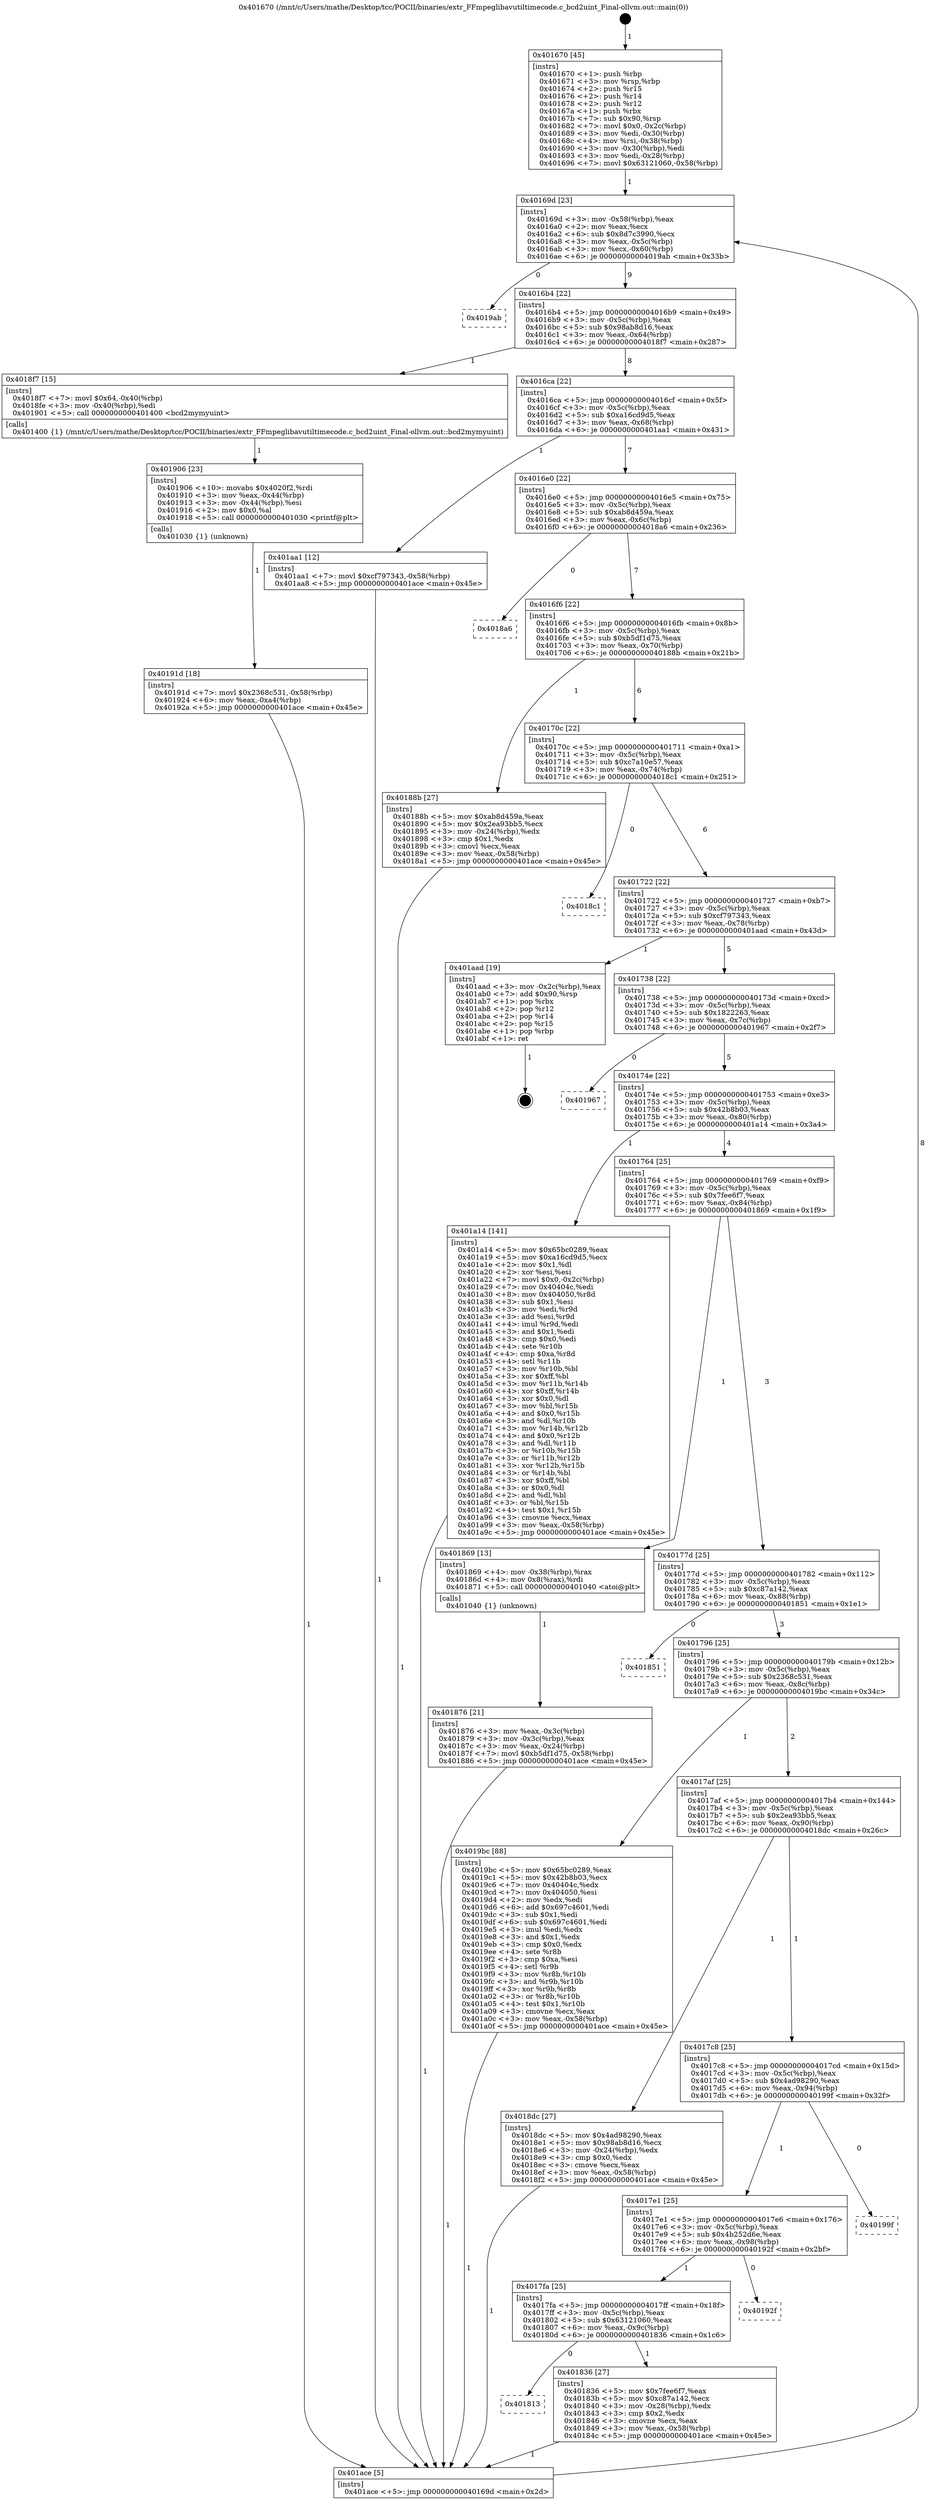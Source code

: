 digraph "0x401670" {
  label = "0x401670 (/mnt/c/Users/mathe/Desktop/tcc/POCII/binaries/extr_FFmpeglibavutiltimecode.c_bcd2uint_Final-ollvm.out::main(0))"
  labelloc = "t"
  node[shape=record]

  Entry [label="",width=0.3,height=0.3,shape=circle,fillcolor=black,style=filled]
  "0x40169d" [label="{
     0x40169d [23]\l
     | [instrs]\l
     &nbsp;&nbsp;0x40169d \<+3\>: mov -0x58(%rbp),%eax\l
     &nbsp;&nbsp;0x4016a0 \<+2\>: mov %eax,%ecx\l
     &nbsp;&nbsp;0x4016a2 \<+6\>: sub $0x8d7c3990,%ecx\l
     &nbsp;&nbsp;0x4016a8 \<+3\>: mov %eax,-0x5c(%rbp)\l
     &nbsp;&nbsp;0x4016ab \<+3\>: mov %ecx,-0x60(%rbp)\l
     &nbsp;&nbsp;0x4016ae \<+6\>: je 00000000004019ab \<main+0x33b\>\l
  }"]
  "0x4019ab" [label="{
     0x4019ab\l
  }", style=dashed]
  "0x4016b4" [label="{
     0x4016b4 [22]\l
     | [instrs]\l
     &nbsp;&nbsp;0x4016b4 \<+5\>: jmp 00000000004016b9 \<main+0x49\>\l
     &nbsp;&nbsp;0x4016b9 \<+3\>: mov -0x5c(%rbp),%eax\l
     &nbsp;&nbsp;0x4016bc \<+5\>: sub $0x98ab8d16,%eax\l
     &nbsp;&nbsp;0x4016c1 \<+3\>: mov %eax,-0x64(%rbp)\l
     &nbsp;&nbsp;0x4016c4 \<+6\>: je 00000000004018f7 \<main+0x287\>\l
  }"]
  Exit [label="",width=0.3,height=0.3,shape=circle,fillcolor=black,style=filled,peripheries=2]
  "0x4018f7" [label="{
     0x4018f7 [15]\l
     | [instrs]\l
     &nbsp;&nbsp;0x4018f7 \<+7\>: movl $0x64,-0x40(%rbp)\l
     &nbsp;&nbsp;0x4018fe \<+3\>: mov -0x40(%rbp),%edi\l
     &nbsp;&nbsp;0x401901 \<+5\>: call 0000000000401400 \<bcd2mymyuint\>\l
     | [calls]\l
     &nbsp;&nbsp;0x401400 \{1\} (/mnt/c/Users/mathe/Desktop/tcc/POCII/binaries/extr_FFmpeglibavutiltimecode.c_bcd2uint_Final-ollvm.out::bcd2mymyuint)\l
  }"]
  "0x4016ca" [label="{
     0x4016ca [22]\l
     | [instrs]\l
     &nbsp;&nbsp;0x4016ca \<+5\>: jmp 00000000004016cf \<main+0x5f\>\l
     &nbsp;&nbsp;0x4016cf \<+3\>: mov -0x5c(%rbp),%eax\l
     &nbsp;&nbsp;0x4016d2 \<+5\>: sub $0xa16cd9d5,%eax\l
     &nbsp;&nbsp;0x4016d7 \<+3\>: mov %eax,-0x68(%rbp)\l
     &nbsp;&nbsp;0x4016da \<+6\>: je 0000000000401aa1 \<main+0x431\>\l
  }"]
  "0x40191d" [label="{
     0x40191d [18]\l
     | [instrs]\l
     &nbsp;&nbsp;0x40191d \<+7\>: movl $0x2368c531,-0x58(%rbp)\l
     &nbsp;&nbsp;0x401924 \<+6\>: mov %eax,-0xa4(%rbp)\l
     &nbsp;&nbsp;0x40192a \<+5\>: jmp 0000000000401ace \<main+0x45e\>\l
  }"]
  "0x401aa1" [label="{
     0x401aa1 [12]\l
     | [instrs]\l
     &nbsp;&nbsp;0x401aa1 \<+7\>: movl $0xcf797343,-0x58(%rbp)\l
     &nbsp;&nbsp;0x401aa8 \<+5\>: jmp 0000000000401ace \<main+0x45e\>\l
  }"]
  "0x4016e0" [label="{
     0x4016e0 [22]\l
     | [instrs]\l
     &nbsp;&nbsp;0x4016e0 \<+5\>: jmp 00000000004016e5 \<main+0x75\>\l
     &nbsp;&nbsp;0x4016e5 \<+3\>: mov -0x5c(%rbp),%eax\l
     &nbsp;&nbsp;0x4016e8 \<+5\>: sub $0xab8d459a,%eax\l
     &nbsp;&nbsp;0x4016ed \<+3\>: mov %eax,-0x6c(%rbp)\l
     &nbsp;&nbsp;0x4016f0 \<+6\>: je 00000000004018a6 \<main+0x236\>\l
  }"]
  "0x401906" [label="{
     0x401906 [23]\l
     | [instrs]\l
     &nbsp;&nbsp;0x401906 \<+10\>: movabs $0x4020f2,%rdi\l
     &nbsp;&nbsp;0x401910 \<+3\>: mov %eax,-0x44(%rbp)\l
     &nbsp;&nbsp;0x401913 \<+3\>: mov -0x44(%rbp),%esi\l
     &nbsp;&nbsp;0x401916 \<+2\>: mov $0x0,%al\l
     &nbsp;&nbsp;0x401918 \<+5\>: call 0000000000401030 \<printf@plt\>\l
     | [calls]\l
     &nbsp;&nbsp;0x401030 \{1\} (unknown)\l
  }"]
  "0x4018a6" [label="{
     0x4018a6\l
  }", style=dashed]
  "0x4016f6" [label="{
     0x4016f6 [22]\l
     | [instrs]\l
     &nbsp;&nbsp;0x4016f6 \<+5\>: jmp 00000000004016fb \<main+0x8b\>\l
     &nbsp;&nbsp;0x4016fb \<+3\>: mov -0x5c(%rbp),%eax\l
     &nbsp;&nbsp;0x4016fe \<+5\>: sub $0xb5df1d75,%eax\l
     &nbsp;&nbsp;0x401703 \<+3\>: mov %eax,-0x70(%rbp)\l
     &nbsp;&nbsp;0x401706 \<+6\>: je 000000000040188b \<main+0x21b\>\l
  }"]
  "0x401876" [label="{
     0x401876 [21]\l
     | [instrs]\l
     &nbsp;&nbsp;0x401876 \<+3\>: mov %eax,-0x3c(%rbp)\l
     &nbsp;&nbsp;0x401879 \<+3\>: mov -0x3c(%rbp),%eax\l
     &nbsp;&nbsp;0x40187c \<+3\>: mov %eax,-0x24(%rbp)\l
     &nbsp;&nbsp;0x40187f \<+7\>: movl $0xb5df1d75,-0x58(%rbp)\l
     &nbsp;&nbsp;0x401886 \<+5\>: jmp 0000000000401ace \<main+0x45e\>\l
  }"]
  "0x40188b" [label="{
     0x40188b [27]\l
     | [instrs]\l
     &nbsp;&nbsp;0x40188b \<+5\>: mov $0xab8d459a,%eax\l
     &nbsp;&nbsp;0x401890 \<+5\>: mov $0x2ea93bb5,%ecx\l
     &nbsp;&nbsp;0x401895 \<+3\>: mov -0x24(%rbp),%edx\l
     &nbsp;&nbsp;0x401898 \<+3\>: cmp $0x1,%edx\l
     &nbsp;&nbsp;0x40189b \<+3\>: cmovl %ecx,%eax\l
     &nbsp;&nbsp;0x40189e \<+3\>: mov %eax,-0x58(%rbp)\l
     &nbsp;&nbsp;0x4018a1 \<+5\>: jmp 0000000000401ace \<main+0x45e\>\l
  }"]
  "0x40170c" [label="{
     0x40170c [22]\l
     | [instrs]\l
     &nbsp;&nbsp;0x40170c \<+5\>: jmp 0000000000401711 \<main+0xa1\>\l
     &nbsp;&nbsp;0x401711 \<+3\>: mov -0x5c(%rbp),%eax\l
     &nbsp;&nbsp;0x401714 \<+5\>: sub $0xc7a10e57,%eax\l
     &nbsp;&nbsp;0x401719 \<+3\>: mov %eax,-0x74(%rbp)\l
     &nbsp;&nbsp;0x40171c \<+6\>: je 00000000004018c1 \<main+0x251\>\l
  }"]
  "0x401670" [label="{
     0x401670 [45]\l
     | [instrs]\l
     &nbsp;&nbsp;0x401670 \<+1\>: push %rbp\l
     &nbsp;&nbsp;0x401671 \<+3\>: mov %rsp,%rbp\l
     &nbsp;&nbsp;0x401674 \<+2\>: push %r15\l
     &nbsp;&nbsp;0x401676 \<+2\>: push %r14\l
     &nbsp;&nbsp;0x401678 \<+2\>: push %r12\l
     &nbsp;&nbsp;0x40167a \<+1\>: push %rbx\l
     &nbsp;&nbsp;0x40167b \<+7\>: sub $0x90,%rsp\l
     &nbsp;&nbsp;0x401682 \<+7\>: movl $0x0,-0x2c(%rbp)\l
     &nbsp;&nbsp;0x401689 \<+3\>: mov %edi,-0x30(%rbp)\l
     &nbsp;&nbsp;0x40168c \<+4\>: mov %rsi,-0x38(%rbp)\l
     &nbsp;&nbsp;0x401690 \<+3\>: mov -0x30(%rbp),%edi\l
     &nbsp;&nbsp;0x401693 \<+3\>: mov %edi,-0x28(%rbp)\l
     &nbsp;&nbsp;0x401696 \<+7\>: movl $0x63121060,-0x58(%rbp)\l
  }"]
  "0x4018c1" [label="{
     0x4018c1\l
  }", style=dashed]
  "0x401722" [label="{
     0x401722 [22]\l
     | [instrs]\l
     &nbsp;&nbsp;0x401722 \<+5\>: jmp 0000000000401727 \<main+0xb7\>\l
     &nbsp;&nbsp;0x401727 \<+3\>: mov -0x5c(%rbp),%eax\l
     &nbsp;&nbsp;0x40172a \<+5\>: sub $0xcf797343,%eax\l
     &nbsp;&nbsp;0x40172f \<+3\>: mov %eax,-0x78(%rbp)\l
     &nbsp;&nbsp;0x401732 \<+6\>: je 0000000000401aad \<main+0x43d\>\l
  }"]
  "0x401ace" [label="{
     0x401ace [5]\l
     | [instrs]\l
     &nbsp;&nbsp;0x401ace \<+5\>: jmp 000000000040169d \<main+0x2d\>\l
  }"]
  "0x401aad" [label="{
     0x401aad [19]\l
     | [instrs]\l
     &nbsp;&nbsp;0x401aad \<+3\>: mov -0x2c(%rbp),%eax\l
     &nbsp;&nbsp;0x401ab0 \<+7\>: add $0x90,%rsp\l
     &nbsp;&nbsp;0x401ab7 \<+1\>: pop %rbx\l
     &nbsp;&nbsp;0x401ab8 \<+2\>: pop %r12\l
     &nbsp;&nbsp;0x401aba \<+2\>: pop %r14\l
     &nbsp;&nbsp;0x401abc \<+2\>: pop %r15\l
     &nbsp;&nbsp;0x401abe \<+1\>: pop %rbp\l
     &nbsp;&nbsp;0x401abf \<+1\>: ret\l
  }"]
  "0x401738" [label="{
     0x401738 [22]\l
     | [instrs]\l
     &nbsp;&nbsp;0x401738 \<+5\>: jmp 000000000040173d \<main+0xcd\>\l
     &nbsp;&nbsp;0x40173d \<+3\>: mov -0x5c(%rbp),%eax\l
     &nbsp;&nbsp;0x401740 \<+5\>: sub $0x1822263,%eax\l
     &nbsp;&nbsp;0x401745 \<+3\>: mov %eax,-0x7c(%rbp)\l
     &nbsp;&nbsp;0x401748 \<+6\>: je 0000000000401967 \<main+0x2f7\>\l
  }"]
  "0x401813" [label="{
     0x401813\l
  }", style=dashed]
  "0x401967" [label="{
     0x401967\l
  }", style=dashed]
  "0x40174e" [label="{
     0x40174e [22]\l
     | [instrs]\l
     &nbsp;&nbsp;0x40174e \<+5\>: jmp 0000000000401753 \<main+0xe3\>\l
     &nbsp;&nbsp;0x401753 \<+3\>: mov -0x5c(%rbp),%eax\l
     &nbsp;&nbsp;0x401756 \<+5\>: sub $0x42b8b03,%eax\l
     &nbsp;&nbsp;0x40175b \<+3\>: mov %eax,-0x80(%rbp)\l
     &nbsp;&nbsp;0x40175e \<+6\>: je 0000000000401a14 \<main+0x3a4\>\l
  }"]
  "0x401836" [label="{
     0x401836 [27]\l
     | [instrs]\l
     &nbsp;&nbsp;0x401836 \<+5\>: mov $0x7fee6f7,%eax\l
     &nbsp;&nbsp;0x40183b \<+5\>: mov $0xc87a142,%ecx\l
     &nbsp;&nbsp;0x401840 \<+3\>: mov -0x28(%rbp),%edx\l
     &nbsp;&nbsp;0x401843 \<+3\>: cmp $0x2,%edx\l
     &nbsp;&nbsp;0x401846 \<+3\>: cmovne %ecx,%eax\l
     &nbsp;&nbsp;0x401849 \<+3\>: mov %eax,-0x58(%rbp)\l
     &nbsp;&nbsp;0x40184c \<+5\>: jmp 0000000000401ace \<main+0x45e\>\l
  }"]
  "0x401a14" [label="{
     0x401a14 [141]\l
     | [instrs]\l
     &nbsp;&nbsp;0x401a14 \<+5\>: mov $0x65bc0289,%eax\l
     &nbsp;&nbsp;0x401a19 \<+5\>: mov $0xa16cd9d5,%ecx\l
     &nbsp;&nbsp;0x401a1e \<+2\>: mov $0x1,%dl\l
     &nbsp;&nbsp;0x401a20 \<+2\>: xor %esi,%esi\l
     &nbsp;&nbsp;0x401a22 \<+7\>: movl $0x0,-0x2c(%rbp)\l
     &nbsp;&nbsp;0x401a29 \<+7\>: mov 0x40404c,%edi\l
     &nbsp;&nbsp;0x401a30 \<+8\>: mov 0x404050,%r8d\l
     &nbsp;&nbsp;0x401a38 \<+3\>: sub $0x1,%esi\l
     &nbsp;&nbsp;0x401a3b \<+3\>: mov %edi,%r9d\l
     &nbsp;&nbsp;0x401a3e \<+3\>: add %esi,%r9d\l
     &nbsp;&nbsp;0x401a41 \<+4\>: imul %r9d,%edi\l
     &nbsp;&nbsp;0x401a45 \<+3\>: and $0x1,%edi\l
     &nbsp;&nbsp;0x401a48 \<+3\>: cmp $0x0,%edi\l
     &nbsp;&nbsp;0x401a4b \<+4\>: sete %r10b\l
     &nbsp;&nbsp;0x401a4f \<+4\>: cmp $0xa,%r8d\l
     &nbsp;&nbsp;0x401a53 \<+4\>: setl %r11b\l
     &nbsp;&nbsp;0x401a57 \<+3\>: mov %r10b,%bl\l
     &nbsp;&nbsp;0x401a5a \<+3\>: xor $0xff,%bl\l
     &nbsp;&nbsp;0x401a5d \<+3\>: mov %r11b,%r14b\l
     &nbsp;&nbsp;0x401a60 \<+4\>: xor $0xff,%r14b\l
     &nbsp;&nbsp;0x401a64 \<+3\>: xor $0x0,%dl\l
     &nbsp;&nbsp;0x401a67 \<+3\>: mov %bl,%r15b\l
     &nbsp;&nbsp;0x401a6a \<+4\>: and $0x0,%r15b\l
     &nbsp;&nbsp;0x401a6e \<+3\>: and %dl,%r10b\l
     &nbsp;&nbsp;0x401a71 \<+3\>: mov %r14b,%r12b\l
     &nbsp;&nbsp;0x401a74 \<+4\>: and $0x0,%r12b\l
     &nbsp;&nbsp;0x401a78 \<+3\>: and %dl,%r11b\l
     &nbsp;&nbsp;0x401a7b \<+3\>: or %r10b,%r15b\l
     &nbsp;&nbsp;0x401a7e \<+3\>: or %r11b,%r12b\l
     &nbsp;&nbsp;0x401a81 \<+3\>: xor %r12b,%r15b\l
     &nbsp;&nbsp;0x401a84 \<+3\>: or %r14b,%bl\l
     &nbsp;&nbsp;0x401a87 \<+3\>: xor $0xff,%bl\l
     &nbsp;&nbsp;0x401a8a \<+3\>: or $0x0,%dl\l
     &nbsp;&nbsp;0x401a8d \<+2\>: and %dl,%bl\l
     &nbsp;&nbsp;0x401a8f \<+3\>: or %bl,%r15b\l
     &nbsp;&nbsp;0x401a92 \<+4\>: test $0x1,%r15b\l
     &nbsp;&nbsp;0x401a96 \<+3\>: cmovne %ecx,%eax\l
     &nbsp;&nbsp;0x401a99 \<+3\>: mov %eax,-0x58(%rbp)\l
     &nbsp;&nbsp;0x401a9c \<+5\>: jmp 0000000000401ace \<main+0x45e\>\l
  }"]
  "0x401764" [label="{
     0x401764 [25]\l
     | [instrs]\l
     &nbsp;&nbsp;0x401764 \<+5\>: jmp 0000000000401769 \<main+0xf9\>\l
     &nbsp;&nbsp;0x401769 \<+3\>: mov -0x5c(%rbp),%eax\l
     &nbsp;&nbsp;0x40176c \<+5\>: sub $0x7fee6f7,%eax\l
     &nbsp;&nbsp;0x401771 \<+6\>: mov %eax,-0x84(%rbp)\l
     &nbsp;&nbsp;0x401777 \<+6\>: je 0000000000401869 \<main+0x1f9\>\l
  }"]
  "0x4017fa" [label="{
     0x4017fa [25]\l
     | [instrs]\l
     &nbsp;&nbsp;0x4017fa \<+5\>: jmp 00000000004017ff \<main+0x18f\>\l
     &nbsp;&nbsp;0x4017ff \<+3\>: mov -0x5c(%rbp),%eax\l
     &nbsp;&nbsp;0x401802 \<+5\>: sub $0x63121060,%eax\l
     &nbsp;&nbsp;0x401807 \<+6\>: mov %eax,-0x9c(%rbp)\l
     &nbsp;&nbsp;0x40180d \<+6\>: je 0000000000401836 \<main+0x1c6\>\l
  }"]
  "0x401869" [label="{
     0x401869 [13]\l
     | [instrs]\l
     &nbsp;&nbsp;0x401869 \<+4\>: mov -0x38(%rbp),%rax\l
     &nbsp;&nbsp;0x40186d \<+4\>: mov 0x8(%rax),%rdi\l
     &nbsp;&nbsp;0x401871 \<+5\>: call 0000000000401040 \<atoi@plt\>\l
     | [calls]\l
     &nbsp;&nbsp;0x401040 \{1\} (unknown)\l
  }"]
  "0x40177d" [label="{
     0x40177d [25]\l
     | [instrs]\l
     &nbsp;&nbsp;0x40177d \<+5\>: jmp 0000000000401782 \<main+0x112\>\l
     &nbsp;&nbsp;0x401782 \<+3\>: mov -0x5c(%rbp),%eax\l
     &nbsp;&nbsp;0x401785 \<+5\>: sub $0xc87a142,%eax\l
     &nbsp;&nbsp;0x40178a \<+6\>: mov %eax,-0x88(%rbp)\l
     &nbsp;&nbsp;0x401790 \<+6\>: je 0000000000401851 \<main+0x1e1\>\l
  }"]
  "0x40192f" [label="{
     0x40192f\l
  }", style=dashed]
  "0x401851" [label="{
     0x401851\l
  }", style=dashed]
  "0x401796" [label="{
     0x401796 [25]\l
     | [instrs]\l
     &nbsp;&nbsp;0x401796 \<+5\>: jmp 000000000040179b \<main+0x12b\>\l
     &nbsp;&nbsp;0x40179b \<+3\>: mov -0x5c(%rbp),%eax\l
     &nbsp;&nbsp;0x40179e \<+5\>: sub $0x2368c531,%eax\l
     &nbsp;&nbsp;0x4017a3 \<+6\>: mov %eax,-0x8c(%rbp)\l
     &nbsp;&nbsp;0x4017a9 \<+6\>: je 00000000004019bc \<main+0x34c\>\l
  }"]
  "0x4017e1" [label="{
     0x4017e1 [25]\l
     | [instrs]\l
     &nbsp;&nbsp;0x4017e1 \<+5\>: jmp 00000000004017e6 \<main+0x176\>\l
     &nbsp;&nbsp;0x4017e6 \<+3\>: mov -0x5c(%rbp),%eax\l
     &nbsp;&nbsp;0x4017e9 \<+5\>: sub $0x4b252d6e,%eax\l
     &nbsp;&nbsp;0x4017ee \<+6\>: mov %eax,-0x98(%rbp)\l
     &nbsp;&nbsp;0x4017f4 \<+6\>: je 000000000040192f \<main+0x2bf\>\l
  }"]
  "0x4019bc" [label="{
     0x4019bc [88]\l
     | [instrs]\l
     &nbsp;&nbsp;0x4019bc \<+5\>: mov $0x65bc0289,%eax\l
     &nbsp;&nbsp;0x4019c1 \<+5\>: mov $0x42b8b03,%ecx\l
     &nbsp;&nbsp;0x4019c6 \<+7\>: mov 0x40404c,%edx\l
     &nbsp;&nbsp;0x4019cd \<+7\>: mov 0x404050,%esi\l
     &nbsp;&nbsp;0x4019d4 \<+2\>: mov %edx,%edi\l
     &nbsp;&nbsp;0x4019d6 \<+6\>: add $0x697c4601,%edi\l
     &nbsp;&nbsp;0x4019dc \<+3\>: sub $0x1,%edi\l
     &nbsp;&nbsp;0x4019df \<+6\>: sub $0x697c4601,%edi\l
     &nbsp;&nbsp;0x4019e5 \<+3\>: imul %edi,%edx\l
     &nbsp;&nbsp;0x4019e8 \<+3\>: and $0x1,%edx\l
     &nbsp;&nbsp;0x4019eb \<+3\>: cmp $0x0,%edx\l
     &nbsp;&nbsp;0x4019ee \<+4\>: sete %r8b\l
     &nbsp;&nbsp;0x4019f2 \<+3\>: cmp $0xa,%esi\l
     &nbsp;&nbsp;0x4019f5 \<+4\>: setl %r9b\l
     &nbsp;&nbsp;0x4019f9 \<+3\>: mov %r8b,%r10b\l
     &nbsp;&nbsp;0x4019fc \<+3\>: and %r9b,%r10b\l
     &nbsp;&nbsp;0x4019ff \<+3\>: xor %r9b,%r8b\l
     &nbsp;&nbsp;0x401a02 \<+3\>: or %r8b,%r10b\l
     &nbsp;&nbsp;0x401a05 \<+4\>: test $0x1,%r10b\l
     &nbsp;&nbsp;0x401a09 \<+3\>: cmovne %ecx,%eax\l
     &nbsp;&nbsp;0x401a0c \<+3\>: mov %eax,-0x58(%rbp)\l
     &nbsp;&nbsp;0x401a0f \<+5\>: jmp 0000000000401ace \<main+0x45e\>\l
  }"]
  "0x4017af" [label="{
     0x4017af [25]\l
     | [instrs]\l
     &nbsp;&nbsp;0x4017af \<+5\>: jmp 00000000004017b4 \<main+0x144\>\l
     &nbsp;&nbsp;0x4017b4 \<+3\>: mov -0x5c(%rbp),%eax\l
     &nbsp;&nbsp;0x4017b7 \<+5\>: sub $0x2ea93bb5,%eax\l
     &nbsp;&nbsp;0x4017bc \<+6\>: mov %eax,-0x90(%rbp)\l
     &nbsp;&nbsp;0x4017c2 \<+6\>: je 00000000004018dc \<main+0x26c\>\l
  }"]
  "0x40199f" [label="{
     0x40199f\l
  }", style=dashed]
  "0x4018dc" [label="{
     0x4018dc [27]\l
     | [instrs]\l
     &nbsp;&nbsp;0x4018dc \<+5\>: mov $0x4ad98290,%eax\l
     &nbsp;&nbsp;0x4018e1 \<+5\>: mov $0x98ab8d16,%ecx\l
     &nbsp;&nbsp;0x4018e6 \<+3\>: mov -0x24(%rbp),%edx\l
     &nbsp;&nbsp;0x4018e9 \<+3\>: cmp $0x0,%edx\l
     &nbsp;&nbsp;0x4018ec \<+3\>: cmove %ecx,%eax\l
     &nbsp;&nbsp;0x4018ef \<+3\>: mov %eax,-0x58(%rbp)\l
     &nbsp;&nbsp;0x4018f2 \<+5\>: jmp 0000000000401ace \<main+0x45e\>\l
  }"]
  "0x4017c8" [label="{
     0x4017c8 [25]\l
     | [instrs]\l
     &nbsp;&nbsp;0x4017c8 \<+5\>: jmp 00000000004017cd \<main+0x15d\>\l
     &nbsp;&nbsp;0x4017cd \<+3\>: mov -0x5c(%rbp),%eax\l
     &nbsp;&nbsp;0x4017d0 \<+5\>: sub $0x4ad98290,%eax\l
     &nbsp;&nbsp;0x4017d5 \<+6\>: mov %eax,-0x94(%rbp)\l
     &nbsp;&nbsp;0x4017db \<+6\>: je 000000000040199f \<main+0x32f\>\l
  }"]
  Entry -> "0x401670" [label=" 1"]
  "0x40169d" -> "0x4019ab" [label=" 0"]
  "0x40169d" -> "0x4016b4" [label=" 9"]
  "0x401aad" -> Exit [label=" 1"]
  "0x4016b4" -> "0x4018f7" [label=" 1"]
  "0x4016b4" -> "0x4016ca" [label=" 8"]
  "0x401aa1" -> "0x401ace" [label=" 1"]
  "0x4016ca" -> "0x401aa1" [label=" 1"]
  "0x4016ca" -> "0x4016e0" [label=" 7"]
  "0x401a14" -> "0x401ace" [label=" 1"]
  "0x4016e0" -> "0x4018a6" [label=" 0"]
  "0x4016e0" -> "0x4016f6" [label=" 7"]
  "0x4019bc" -> "0x401ace" [label=" 1"]
  "0x4016f6" -> "0x40188b" [label=" 1"]
  "0x4016f6" -> "0x40170c" [label=" 6"]
  "0x40191d" -> "0x401ace" [label=" 1"]
  "0x40170c" -> "0x4018c1" [label=" 0"]
  "0x40170c" -> "0x401722" [label=" 6"]
  "0x401906" -> "0x40191d" [label=" 1"]
  "0x401722" -> "0x401aad" [label=" 1"]
  "0x401722" -> "0x401738" [label=" 5"]
  "0x4018f7" -> "0x401906" [label=" 1"]
  "0x401738" -> "0x401967" [label=" 0"]
  "0x401738" -> "0x40174e" [label=" 5"]
  "0x4018dc" -> "0x401ace" [label=" 1"]
  "0x40174e" -> "0x401a14" [label=" 1"]
  "0x40174e" -> "0x401764" [label=" 4"]
  "0x40188b" -> "0x401ace" [label=" 1"]
  "0x401764" -> "0x401869" [label=" 1"]
  "0x401764" -> "0x40177d" [label=" 3"]
  "0x401869" -> "0x401876" [label=" 1"]
  "0x40177d" -> "0x401851" [label=" 0"]
  "0x40177d" -> "0x401796" [label=" 3"]
  "0x401ace" -> "0x40169d" [label=" 8"]
  "0x401796" -> "0x4019bc" [label=" 1"]
  "0x401796" -> "0x4017af" [label=" 2"]
  "0x401836" -> "0x401ace" [label=" 1"]
  "0x4017af" -> "0x4018dc" [label=" 1"]
  "0x4017af" -> "0x4017c8" [label=" 1"]
  "0x4017fa" -> "0x401813" [label=" 0"]
  "0x4017c8" -> "0x40199f" [label=" 0"]
  "0x4017c8" -> "0x4017e1" [label=" 1"]
  "0x401670" -> "0x40169d" [label=" 1"]
  "0x4017e1" -> "0x40192f" [label=" 0"]
  "0x4017e1" -> "0x4017fa" [label=" 1"]
  "0x401876" -> "0x401ace" [label=" 1"]
  "0x4017fa" -> "0x401836" [label=" 1"]
}
